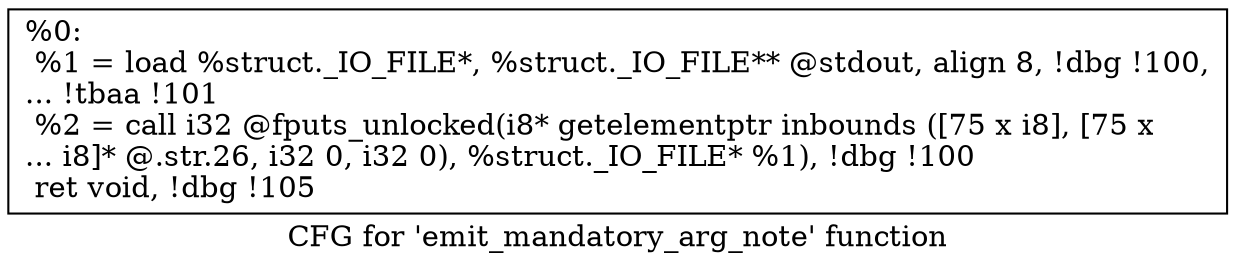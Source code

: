 digraph "CFG for 'emit_mandatory_arg_note' function" {
	label="CFG for 'emit_mandatory_arg_note' function";

	Node0x1202ca0 [shape=record,label="{%0:\l  %1 = load %struct._IO_FILE*, %struct._IO_FILE** @stdout, align 8, !dbg !100,\l... !tbaa !101\l  %2 = call i32 @fputs_unlocked(i8* getelementptr inbounds ([75 x i8], [75 x\l... i8]* @.str.26, i32 0, i32 0), %struct._IO_FILE* %1), !dbg !100\l  ret void, !dbg !105\l}"];
}

